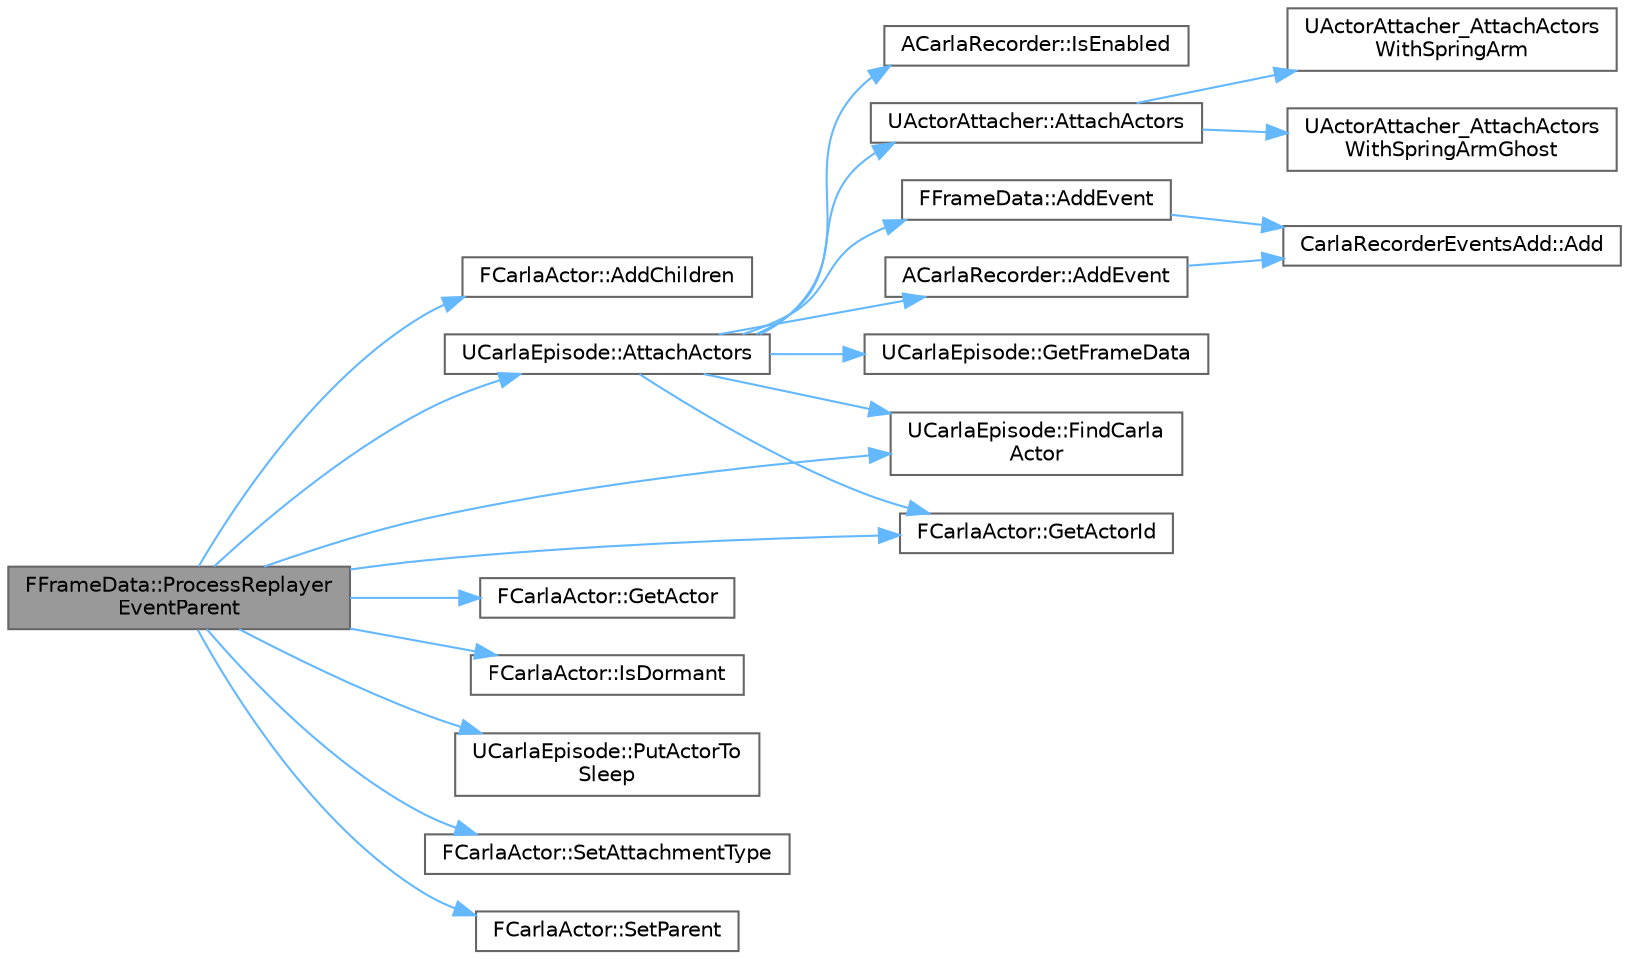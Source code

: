 digraph "FFrameData::ProcessReplayerEventParent"
{
 // INTERACTIVE_SVG=YES
 // LATEX_PDF_SIZE
  bgcolor="transparent";
  edge [fontname=Helvetica,fontsize=10,labelfontname=Helvetica,labelfontsize=10];
  node [fontname=Helvetica,fontsize=10,shape=box,height=0.2,width=0.4];
  rankdir="LR";
  Node1 [id="Node000001",label="FFrameData::ProcessReplayer\lEventParent",height=0.2,width=0.4,color="gray40", fillcolor="grey60", style="filled", fontcolor="black",tooltip=" "];
  Node1 -> Node2 [id="edge1_Node000001_Node000002",color="steelblue1",style="solid",tooltip=" "];
  Node2 [id="Node000002",label="FCarlaActor::AddChildren",height=0.2,width=0.4,color="grey40", fillcolor="white", style="filled",URL="$dc/dde/classFCarlaActor.html#aa68c2d9a14ab2d26e65075a866117990",tooltip=" "];
  Node1 -> Node3 [id="edge2_Node000001_Node000003",color="steelblue1",style="solid",tooltip=" "];
  Node3 [id="Node000003",label="UCarlaEpisode::AttachActors",height=0.2,width=0.4,color="grey40", fillcolor="white", style="filled",URL="$dc/d84/classUCarlaEpisode.html#af453447ce471af46d1d044fde94d16f3",tooltip="Attach Child to Parent."];
  Node3 -> Node4 [id="edge3_Node000003_Node000004",color="steelblue1",style="solid",tooltip=" "];
  Node4 [id="Node000004",label="ACarlaRecorder::AddEvent",height=0.2,width=0.4,color="grey40", fillcolor="white", style="filled",URL="$dd/db9/classACarlaRecorder.html#a2565ab46b0e9395dd1eec1922d7f0034",tooltip=" "];
  Node4 -> Node5 [id="edge4_Node000004_Node000005",color="steelblue1",style="solid",tooltip=" "];
  Node5 [id="Node000005",label="CarlaRecorderEventsAdd::Add",height=0.2,width=0.4,color="grey40", fillcolor="white", style="filled",URL="$dd/dd4/classCarlaRecorderEventsAdd.html#a17e9f29ed1774b7cdde873ba76f72a13",tooltip=" "];
  Node3 -> Node6 [id="edge5_Node000003_Node000006",color="steelblue1",style="solid",tooltip=" "];
  Node6 [id="Node000006",label="FFrameData::AddEvent",height=0.2,width=0.4,color="grey40", fillcolor="white", style="filled",URL="$de/db4/classFFrameData.html#abedeefcb464f1f161fd66cb9082d67bb",tooltip=" "];
  Node6 -> Node5 [id="edge6_Node000006_Node000005",color="steelblue1",style="solid",tooltip=" "];
  Node3 -> Node7 [id="edge7_Node000003_Node000007",color="steelblue1",style="solid",tooltip=" "];
  Node7 [id="Node000007",label="UActorAttacher::AttachActors",height=0.2,width=0.4,color="grey40", fillcolor="white", style="filled",URL="$d2/dcc/classUActorAttacher.html#a523e3136764b7bef8d6eeb39f1756789",tooltip=" "];
  Node7 -> Node8 [id="edge8_Node000007_Node000008",color="steelblue1",style="solid",tooltip=" "];
  Node8 [id="Node000008",label="UActorAttacher_AttachActors\lWithSpringArm",height=0.2,width=0.4,color="grey40", fillcolor="white", style="filled",URL="$d1/d4c/ActorAttacher_8cpp.html#aac6cfb5d6ec29a99a67a617094d3aa52",tooltip=" "];
  Node7 -> Node9 [id="edge9_Node000007_Node000009",color="steelblue1",style="solid",tooltip=" "];
  Node9 [id="Node000009",label="UActorAttacher_AttachActors\lWithSpringArmGhost",height=0.2,width=0.4,color="grey40", fillcolor="white", style="filled",URL="$d1/d4c/ActorAttacher_8cpp.html#aa03c4253340217b079d2cb50166847d3",tooltip=" "];
  Node3 -> Node10 [id="edge10_Node000003_Node000010",color="steelblue1",style="solid",tooltip=" "];
  Node10 [id="Node000010",label="UCarlaEpisode::FindCarla\lActor",height=0.2,width=0.4,color="grey40", fillcolor="white", style="filled",URL="$dc/d84/classUCarlaEpisode.html#a4d0c7a09f4d9de8110605e10125a93aa",tooltip="Find a Carla actor by id."];
  Node3 -> Node11 [id="edge11_Node000003_Node000011",color="steelblue1",style="solid",tooltip=" "];
  Node11 [id="Node000011",label="FCarlaActor::GetActorId",height=0.2,width=0.4,color="grey40", fillcolor="white", style="filled",URL="$dc/dde/classFCarlaActor.html#aca3d1a4bfcb5e0ae1974b7206933d665",tooltip=" "];
  Node3 -> Node12 [id="edge12_Node000003_Node000012",color="steelblue1",style="solid",tooltip=" "];
  Node12 [id="Node000012",label="UCarlaEpisode::GetFrameData",height=0.2,width=0.4,color="grey40", fillcolor="white", style="filled",URL="$dc/d84/classUCarlaEpisode.html#a0f30c981f6ef8b51f3755e6c6d3c8bfd",tooltip=" "];
  Node3 -> Node13 [id="edge13_Node000003_Node000013",color="steelblue1",style="solid",tooltip=" "];
  Node13 [id="Node000013",label="ACarlaRecorder::IsEnabled",height=0.2,width=0.4,color="grey40", fillcolor="white", style="filled",URL="$dd/db9/classACarlaRecorder.html#a108ec0290436ace8c053d4ddf996eda8",tooltip=" "];
  Node1 -> Node10 [id="edge14_Node000001_Node000010",color="steelblue1",style="solid",tooltip=" "];
  Node1 -> Node14 [id="edge15_Node000001_Node000014",color="steelblue1",style="solid",tooltip=" "];
  Node14 [id="Node000014",label="FCarlaActor::GetActor",height=0.2,width=0.4,color="grey40", fillcolor="white", style="filled",URL="$dc/dde/classFCarlaActor.html#a4d2752987e47827efd488b90053ad415",tooltip=" "];
  Node1 -> Node11 [id="edge16_Node000001_Node000011",color="steelblue1",style="solid",tooltip=" "];
  Node1 -> Node15 [id="edge17_Node000001_Node000015",color="steelblue1",style="solid",tooltip=" "];
  Node15 [id="Node000015",label="FCarlaActor::IsDormant",height=0.2,width=0.4,color="grey40", fillcolor="white", style="filled",URL="$dc/dde/classFCarlaActor.html#a49f76353c69e02542858ed2cf6eeb000",tooltip=" "];
  Node1 -> Node16 [id="edge18_Node000001_Node000016",color="steelblue1",style="solid",tooltip=" "];
  Node16 [id="Node000016",label="UCarlaEpisode::PutActorTo\lSleep",height=0.2,width=0.4,color="grey40", fillcolor="white", style="filled",URL="$dc/d84/classUCarlaEpisode.html#a21bb801bafe3eeb6c2876999ec369bb9",tooltip=" "];
  Node1 -> Node17 [id="edge19_Node000001_Node000017",color="steelblue1",style="solid",tooltip=" "];
  Node17 [id="Node000017",label="FCarlaActor::SetAttachmentType",height=0.2,width=0.4,color="grey40", fillcolor="white", style="filled",URL="$dc/dde/classFCarlaActor.html#a77b023df7154afd076f8b33c16edb8e0",tooltip=" "];
  Node1 -> Node18 [id="edge20_Node000001_Node000018",color="steelblue1",style="solid",tooltip=" "];
  Node18 [id="Node000018",label="FCarlaActor::SetParent",height=0.2,width=0.4,color="grey40", fillcolor="white", style="filled",URL="$dc/dde/classFCarlaActor.html#a705dac8bf4f9213de7d71dbc714f563e",tooltip=" "];
}
